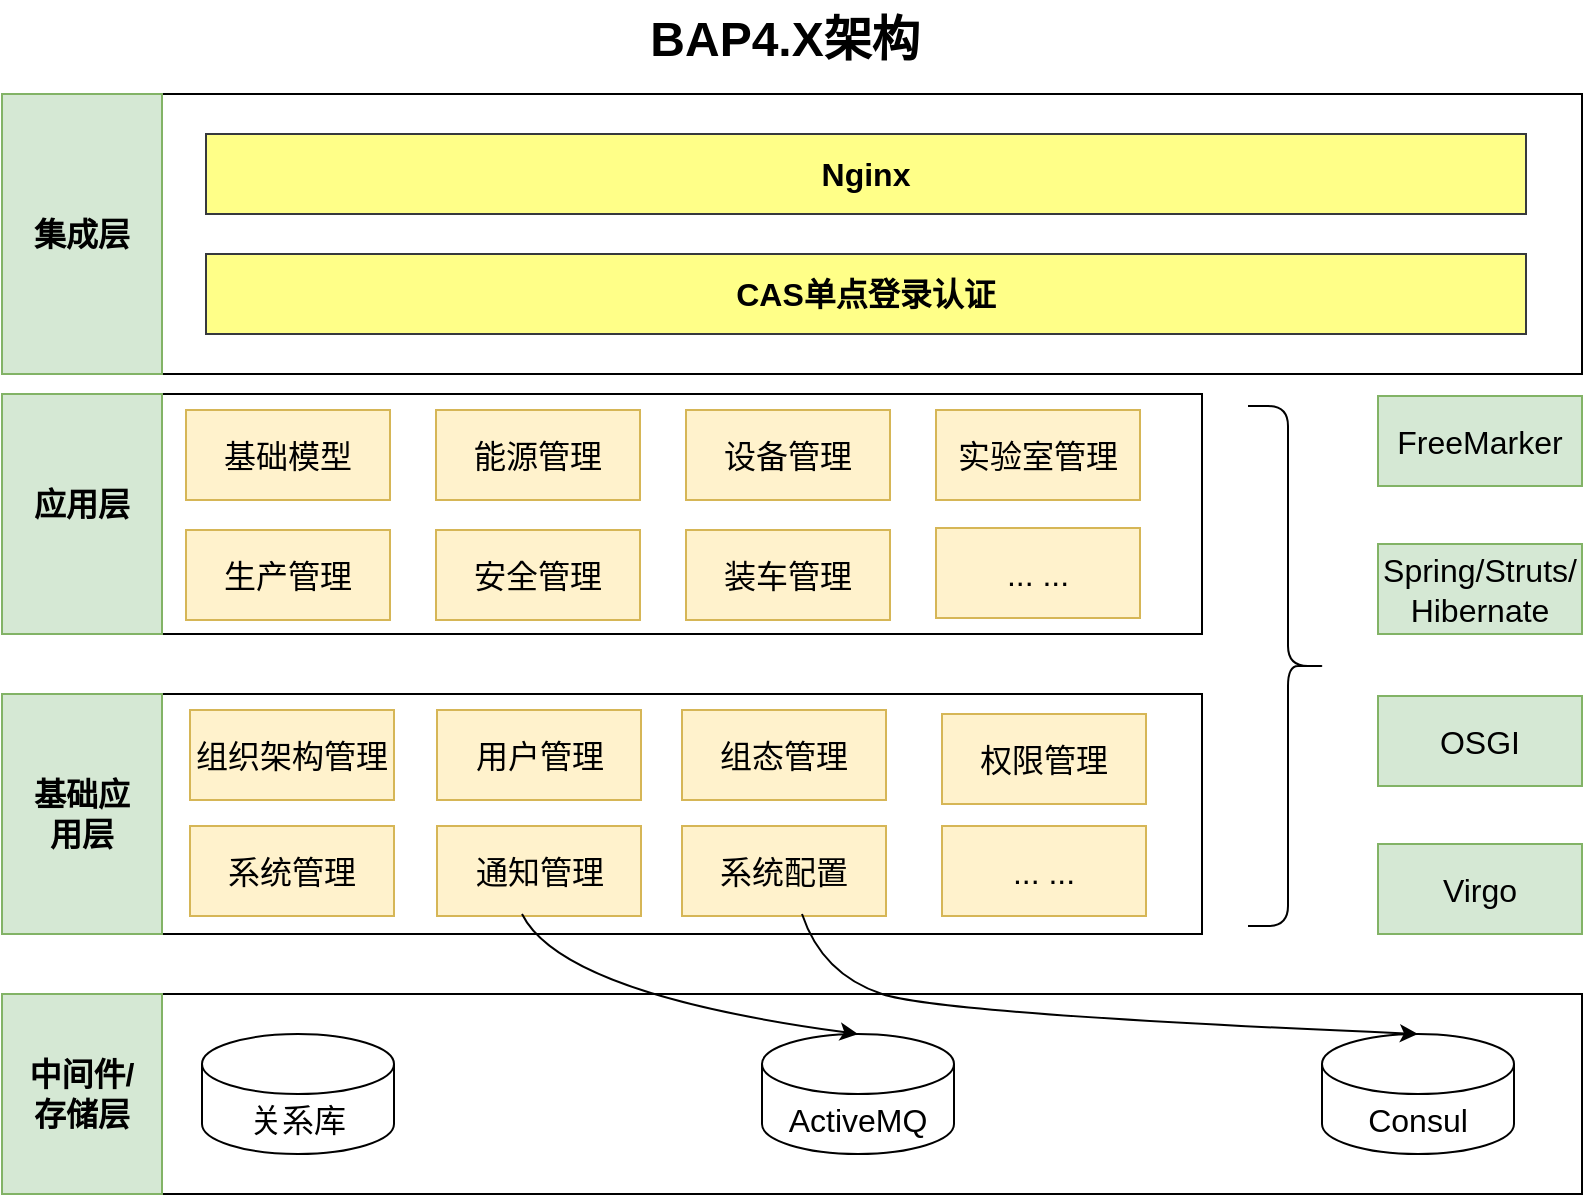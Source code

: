 <mxfile version="21.3.0" type="github">
  <diagram name="第 1 页" id="wIqSUEGo72H45PjjTKhU">
    <mxGraphModel dx="1074" dy="1885" grid="1" gridSize="10" guides="1" tooltips="1" connect="1" arrows="1" fold="1" page="1" pageScale="1" pageWidth="827" pageHeight="1169" math="0" shadow="0">
      <root>
        <mxCell id="0" />
        <mxCell id="1" parent="0" />
        <mxCell id="HUMHVoEiftwtO0TrfwaT-36" value="" style="rounded=0;whiteSpace=wrap;html=1;fillColor=none;" vertex="1" parent="1">
          <mxGeometry x="120" y="180" width="600" height="120" as="geometry" />
        </mxCell>
        <mxCell id="HUMHVoEiftwtO0TrfwaT-2" value="" style="rounded=0;whiteSpace=wrap;html=1;fillColor=none;" vertex="1" parent="1">
          <mxGeometry x="120" y="480" width="790" height="100" as="geometry" />
        </mxCell>
        <mxCell id="HUMHVoEiftwtO0TrfwaT-3" value="" style="rounded=0;whiteSpace=wrap;html=1;fillColor=#d5e8d4;strokeColor=#82b366;" vertex="1" parent="1">
          <mxGeometry x="120" y="480" width="80" height="100" as="geometry" />
        </mxCell>
        <mxCell id="HUMHVoEiftwtO0TrfwaT-4" value="&lt;font style=&quot;font-size: 16px;&quot;&gt;&lt;b style=&quot;&quot;&gt;中间件/存储层&lt;/b&gt;&lt;/font&gt;" style="text;html=1;strokeColor=none;fillColor=none;align=center;verticalAlign=middle;whiteSpace=wrap;rounded=0;" vertex="1" parent="1">
          <mxGeometry x="130" y="515" width="60" height="30" as="geometry" />
        </mxCell>
        <mxCell id="HUMHVoEiftwtO0TrfwaT-5" value="&lt;span style=&quot;font-size: 16px;&quot;&gt;关系库&lt;/span&gt;" style="shape=cylinder3;whiteSpace=wrap;html=1;boundedLbl=1;backgroundOutline=1;size=15;" vertex="1" parent="1">
          <mxGeometry x="220" y="500" width="96" height="60" as="geometry" />
        </mxCell>
        <mxCell id="HUMHVoEiftwtO0TrfwaT-6" value="&lt;font style=&quot;font-size: 16px;&quot;&gt;ActiveMQ&lt;/font&gt;" style="shape=cylinder3;whiteSpace=wrap;html=1;boundedLbl=1;backgroundOutline=1;size=15;" vertex="1" parent="1">
          <mxGeometry x="500" y="500" width="96" height="60" as="geometry" />
        </mxCell>
        <mxCell id="HUMHVoEiftwtO0TrfwaT-7" value="&lt;font style=&quot;font-size: 16px;&quot;&gt;Consul&lt;/font&gt;" style="shape=cylinder3;whiteSpace=wrap;html=1;boundedLbl=1;backgroundOutline=1;size=15;" vertex="1" parent="1">
          <mxGeometry x="780" y="500" width="96" height="60" as="geometry" />
        </mxCell>
        <mxCell id="HUMHVoEiftwtO0TrfwaT-10" value="" style="text;html=1;strokeColor=none;fillColor=none;align=center;verticalAlign=middle;whiteSpace=wrap;rounded=0;" vertex="1" parent="1">
          <mxGeometry x="120" y="385" width="70" height="30" as="geometry" />
        </mxCell>
        <mxCell id="HUMHVoEiftwtO0TrfwaT-13" value="" style="rounded=0;whiteSpace=wrap;html=1;fillColor=none;" vertex="1" parent="1">
          <mxGeometry x="120" y="30" width="790" height="140" as="geometry" />
        </mxCell>
        <mxCell id="HUMHVoEiftwtO0TrfwaT-14" value="" style="rounded=0;whiteSpace=wrap;html=1;fillColor=#d5e8d4;strokeColor=#82b366;" vertex="1" parent="1">
          <mxGeometry x="120" y="30" width="80" height="140" as="geometry" />
        </mxCell>
        <mxCell id="HUMHVoEiftwtO0TrfwaT-15" value="&lt;span style=&quot;font-size: 16px;&quot;&gt;&lt;b&gt;集成层&lt;/b&gt;&lt;/span&gt;" style="text;html=1;strokeColor=none;fillColor=none;align=center;verticalAlign=middle;whiteSpace=wrap;rounded=0;" vertex="1" parent="1">
          <mxGeometry x="130" y="85" width="60" height="30" as="geometry" />
        </mxCell>
        <mxCell id="HUMHVoEiftwtO0TrfwaT-16" value="&lt;font style=&quot;font-size: 16px;&quot;&gt;&lt;b&gt;CAS单点登录认证&lt;/b&gt;&lt;/font&gt;" style="rounded=0;whiteSpace=wrap;html=1;fillColor=#ffff88;strokeColor=#36393d;" vertex="1" parent="1">
          <mxGeometry x="222" y="110" width="660" height="40" as="geometry" />
        </mxCell>
        <mxCell id="HUMHVoEiftwtO0TrfwaT-19" value="" style="rounded=0;whiteSpace=wrap;html=1;fillColor=none;" vertex="1" parent="1">
          <mxGeometry x="120" y="330" width="600" height="120" as="geometry" />
        </mxCell>
        <mxCell id="HUMHVoEiftwtO0TrfwaT-20" value="" style="rounded=0;whiteSpace=wrap;html=1;fillColor=#d5e8d4;strokeColor=#82b366;" vertex="1" parent="1">
          <mxGeometry x="120" y="330" width="80" height="120" as="geometry" />
        </mxCell>
        <mxCell id="HUMHVoEiftwtO0TrfwaT-21" value="&lt;font style=&quot;font-size: 16px;&quot;&gt;&lt;b style=&quot;&quot;&gt;基础应用层&lt;/b&gt;&lt;/font&gt;" style="text;html=1;strokeColor=none;fillColor=none;align=center;verticalAlign=middle;whiteSpace=wrap;rounded=0;" vertex="1" parent="1">
          <mxGeometry x="130" y="375" width="60" height="30" as="geometry" />
        </mxCell>
        <mxCell id="HUMHVoEiftwtO0TrfwaT-22" value="&lt;span style=&quot;font-size: 16px;&quot;&gt;基础模型&lt;/span&gt;" style="rounded=0;whiteSpace=wrap;html=1;fillColor=#fff2cc;strokeColor=#d6b656;" vertex="1" parent="1">
          <mxGeometry x="212" y="188" width="102" height="45" as="geometry" />
        </mxCell>
        <mxCell id="HUMHVoEiftwtO0TrfwaT-23" value="&lt;font style=&quot;font-size: 16px;&quot;&gt;系统管理&lt;/font&gt;" style="rounded=0;whiteSpace=wrap;html=1;fillColor=#fff2cc;strokeColor=#d6b656;" vertex="1" parent="1">
          <mxGeometry x="214" y="396" width="102" height="45" as="geometry" />
        </mxCell>
        <mxCell id="HUMHVoEiftwtO0TrfwaT-24" value="&lt;font style=&quot;font-size: 16px;&quot;&gt;用户管理&lt;/font&gt;" style="rounded=0;whiteSpace=wrap;html=1;fillColor=#fff2cc;strokeColor=#d6b656;" vertex="1" parent="1">
          <mxGeometry x="337.5" y="338" width="102" height="45" as="geometry" />
        </mxCell>
        <mxCell id="HUMHVoEiftwtO0TrfwaT-25" value="&lt;font style=&quot;font-size: 16px;&quot;&gt;组态管理&lt;/font&gt;" style="rounded=0;whiteSpace=wrap;html=1;fillColor=#fff2cc;strokeColor=#d6b656;" vertex="1" parent="1">
          <mxGeometry x="460" y="338" width="102" height="45" as="geometry" />
        </mxCell>
        <mxCell id="HUMHVoEiftwtO0TrfwaT-26" value="&lt;span style=&quot;font-size: 16px;&quot;&gt;通知管理&lt;/span&gt;" style="rounded=0;whiteSpace=wrap;html=1;fillColor=#fff2cc;strokeColor=#d6b656;" vertex="1" parent="1">
          <mxGeometry x="337.5" y="396" width="102" height="45" as="geometry" />
        </mxCell>
        <mxCell id="HUMHVoEiftwtO0TrfwaT-27" value="&lt;font style=&quot;font-size: 16px;&quot;&gt;... ...&lt;/font&gt;" style="rounded=0;whiteSpace=wrap;html=1;fillColor=#fff2cc;strokeColor=#d6b656;" vertex="1" parent="1">
          <mxGeometry x="590" y="396" width="102" height="45" as="geometry" />
        </mxCell>
        <mxCell id="HUMHVoEiftwtO0TrfwaT-29" value="&lt;font style=&quot;font-size: 16px;&quot;&gt;权限管理&lt;/font&gt;" style="rounded=0;whiteSpace=wrap;html=1;fillColor=#fff2cc;strokeColor=#d6b656;" vertex="1" parent="1">
          <mxGeometry x="590" y="340" width="102" height="45" as="geometry" />
        </mxCell>
        <mxCell id="HUMHVoEiftwtO0TrfwaT-30" value="&lt;font style=&quot;font-size: 16px;&quot;&gt;系统配置&lt;/font&gt;" style="rounded=0;whiteSpace=wrap;html=1;fillColor=#fff2cc;strokeColor=#d6b656;" vertex="1" parent="1">
          <mxGeometry x="460" y="396" width="102" height="45" as="geometry" />
        </mxCell>
        <mxCell id="HUMHVoEiftwtO0TrfwaT-33" value="" style="curved=1;endArrow=classic;html=1;rounded=0;entryX=0.5;entryY=0;entryDx=0;entryDy=0;entryPerimeter=0;" edge="1" parent="1" target="HUMHVoEiftwtO0TrfwaT-7">
          <mxGeometry width="50" height="50" relative="1" as="geometry">
            <mxPoint x="520" y="440" as="sourcePoint" />
            <mxPoint x="650" y="510" as="targetPoint" />
            <Array as="points">
              <mxPoint x="530" y="470" />
              <mxPoint x="590" y="490" />
            </Array>
          </mxGeometry>
        </mxCell>
        <mxCell id="HUMHVoEiftwtO0TrfwaT-35" value="" style="curved=1;endArrow=classic;html=1;rounded=0;entryX=0.5;entryY=0;entryDx=0;entryDy=0;entryPerimeter=0;" edge="1" parent="1" target="HUMHVoEiftwtO0TrfwaT-6">
          <mxGeometry width="50" height="50" relative="1" as="geometry">
            <mxPoint x="380" y="440" as="sourcePoint" />
            <mxPoint x="460" y="500" as="targetPoint" />
            <Array as="points">
              <mxPoint x="400" y="480" />
            </Array>
          </mxGeometry>
        </mxCell>
        <mxCell id="HUMHVoEiftwtO0TrfwaT-37" value="" style="rounded=0;whiteSpace=wrap;html=1;fillColor=#d5e8d4;strokeColor=#82b366;" vertex="1" parent="1">
          <mxGeometry x="120" y="180" width="80" height="120" as="geometry" />
        </mxCell>
        <mxCell id="HUMHVoEiftwtO0TrfwaT-38" value="&lt;font style=&quot;font-size: 16px;&quot;&gt;&lt;b style=&quot;&quot;&gt;应用层&lt;/b&gt;&lt;/font&gt;" style="text;html=1;strokeColor=none;fillColor=none;align=center;verticalAlign=middle;whiteSpace=wrap;rounded=0;" vertex="1" parent="1">
          <mxGeometry x="130" y="220" width="60" height="30" as="geometry" />
        </mxCell>
        <mxCell id="HUMHVoEiftwtO0TrfwaT-39" value="&lt;font style=&quot;font-size: 16px;&quot;&gt;组织架构管理&lt;/font&gt;" style="rounded=0;whiteSpace=wrap;html=1;fillColor=#fff2cc;strokeColor=#d6b656;" vertex="1" parent="1">
          <mxGeometry x="214" y="338" width="102" height="45" as="geometry" />
        </mxCell>
        <mxCell id="HUMHVoEiftwtO0TrfwaT-40" value="&lt;font style=&quot;font-size: 16px;&quot;&gt;生产管理&lt;/font&gt;" style="rounded=0;whiteSpace=wrap;html=1;fillColor=#fff2cc;strokeColor=#d6b656;" vertex="1" parent="1">
          <mxGeometry x="212" y="248" width="102" height="45" as="geometry" />
        </mxCell>
        <mxCell id="HUMHVoEiftwtO0TrfwaT-42" value="&lt;font style=&quot;font-size: 16px;&quot;&gt;能源管理&lt;/font&gt;" style="rounded=0;whiteSpace=wrap;html=1;fillColor=#fff2cc;strokeColor=#d6b656;" vertex="1" parent="1">
          <mxGeometry x="337" y="188" width="102" height="45" as="geometry" />
        </mxCell>
        <mxCell id="HUMHVoEiftwtO0TrfwaT-43" value="&lt;font style=&quot;font-size: 16px;&quot;&gt;安全管理&lt;/font&gt;" style="rounded=0;whiteSpace=wrap;html=1;fillColor=#fff2cc;strokeColor=#d6b656;" vertex="1" parent="1">
          <mxGeometry x="337" y="248" width="102" height="45" as="geometry" />
        </mxCell>
        <mxCell id="HUMHVoEiftwtO0TrfwaT-44" value="&lt;font style=&quot;font-size: 16px;&quot;&gt;设备管理&lt;/font&gt;" style="rounded=0;whiteSpace=wrap;html=1;fillColor=#fff2cc;strokeColor=#d6b656;" vertex="1" parent="1">
          <mxGeometry x="462" y="188" width="102" height="45" as="geometry" />
        </mxCell>
        <mxCell id="HUMHVoEiftwtO0TrfwaT-45" value="&lt;font style=&quot;font-size: 16px;&quot;&gt;装车管理&lt;/font&gt;" style="rounded=0;whiteSpace=wrap;html=1;fillColor=#fff2cc;strokeColor=#d6b656;" vertex="1" parent="1">
          <mxGeometry x="462" y="248" width="102" height="45" as="geometry" />
        </mxCell>
        <mxCell id="HUMHVoEiftwtO0TrfwaT-46" value="&lt;font style=&quot;font-size: 16px;&quot;&gt;实验室管理&lt;/font&gt;" style="rounded=0;whiteSpace=wrap;html=1;fillColor=#fff2cc;strokeColor=#d6b656;" vertex="1" parent="1">
          <mxGeometry x="587" y="188" width="102" height="45" as="geometry" />
        </mxCell>
        <mxCell id="HUMHVoEiftwtO0TrfwaT-48" value="&lt;font style=&quot;font-size: 16px;&quot;&gt;... ...&lt;/font&gt;" style="rounded=0;whiteSpace=wrap;html=1;fillColor=#fff2cc;strokeColor=#d6b656;" vertex="1" parent="1">
          <mxGeometry x="587" y="247" width="102" height="45" as="geometry" />
        </mxCell>
        <mxCell id="HUMHVoEiftwtO0TrfwaT-49" value="&lt;font style=&quot;font-size: 16px;&quot;&gt;Virgo&lt;/font&gt;" style="rounded=0;whiteSpace=wrap;html=1;fillColor=#d5e8d4;strokeColor=#82b366;" vertex="1" parent="1">
          <mxGeometry x="808" y="405" width="102" height="45" as="geometry" />
        </mxCell>
        <mxCell id="HUMHVoEiftwtO0TrfwaT-50" value="&lt;font style=&quot;font-size: 16px;&quot;&gt;OSGI&lt;/font&gt;" style="rounded=0;whiteSpace=wrap;html=1;fillColor=#d5e8d4;strokeColor=#82b366;" vertex="1" parent="1">
          <mxGeometry x="808" y="331" width="102" height="45" as="geometry" />
        </mxCell>
        <mxCell id="HUMHVoEiftwtO0TrfwaT-52" value="&lt;font style=&quot;font-size: 16px;&quot;&gt;Spring/Struts/&lt;br&gt;Hibernate&lt;/font&gt;" style="rounded=0;whiteSpace=wrap;html=1;fillColor=#d5e8d4;strokeColor=#82b366;" vertex="1" parent="1">
          <mxGeometry x="808" y="255" width="102" height="45" as="geometry" />
        </mxCell>
        <mxCell id="HUMHVoEiftwtO0TrfwaT-53" value="&lt;font style=&quot;font-size: 16px;&quot;&gt;FreeMarker&lt;/font&gt;" style="rounded=0;whiteSpace=wrap;html=1;fillColor=#d5e8d4;strokeColor=#82b366;" vertex="1" parent="1">
          <mxGeometry x="808" y="181" width="102" height="45" as="geometry" />
        </mxCell>
        <mxCell id="HUMHVoEiftwtO0TrfwaT-54" value="" style="shape=curlyBracket;whiteSpace=wrap;html=1;rounded=1;flipH=1;labelPosition=right;verticalLabelPosition=middle;align=left;verticalAlign=middle;" vertex="1" parent="1">
          <mxGeometry x="743" y="186" width="40" height="260" as="geometry" />
        </mxCell>
        <mxCell id="HUMHVoEiftwtO0TrfwaT-55" value="&lt;font style=&quot;font-size: 16px;&quot;&gt;&lt;b&gt;Nginx&lt;/b&gt;&lt;/font&gt;" style="rounded=0;whiteSpace=wrap;html=1;fillColor=#ffff88;strokeColor=#36393d;" vertex="1" parent="1">
          <mxGeometry x="222" y="50" width="660" height="40" as="geometry" />
        </mxCell>
        <mxCell id="HUMHVoEiftwtO0TrfwaT-56" value="BAP4.X架构" style="text;strokeColor=none;fillColor=none;html=1;fontSize=24;fontStyle=1;verticalAlign=middle;align=center;" vertex="1" parent="1">
          <mxGeometry x="461" y="-17" width="100" height="40" as="geometry" />
        </mxCell>
      </root>
    </mxGraphModel>
  </diagram>
</mxfile>
